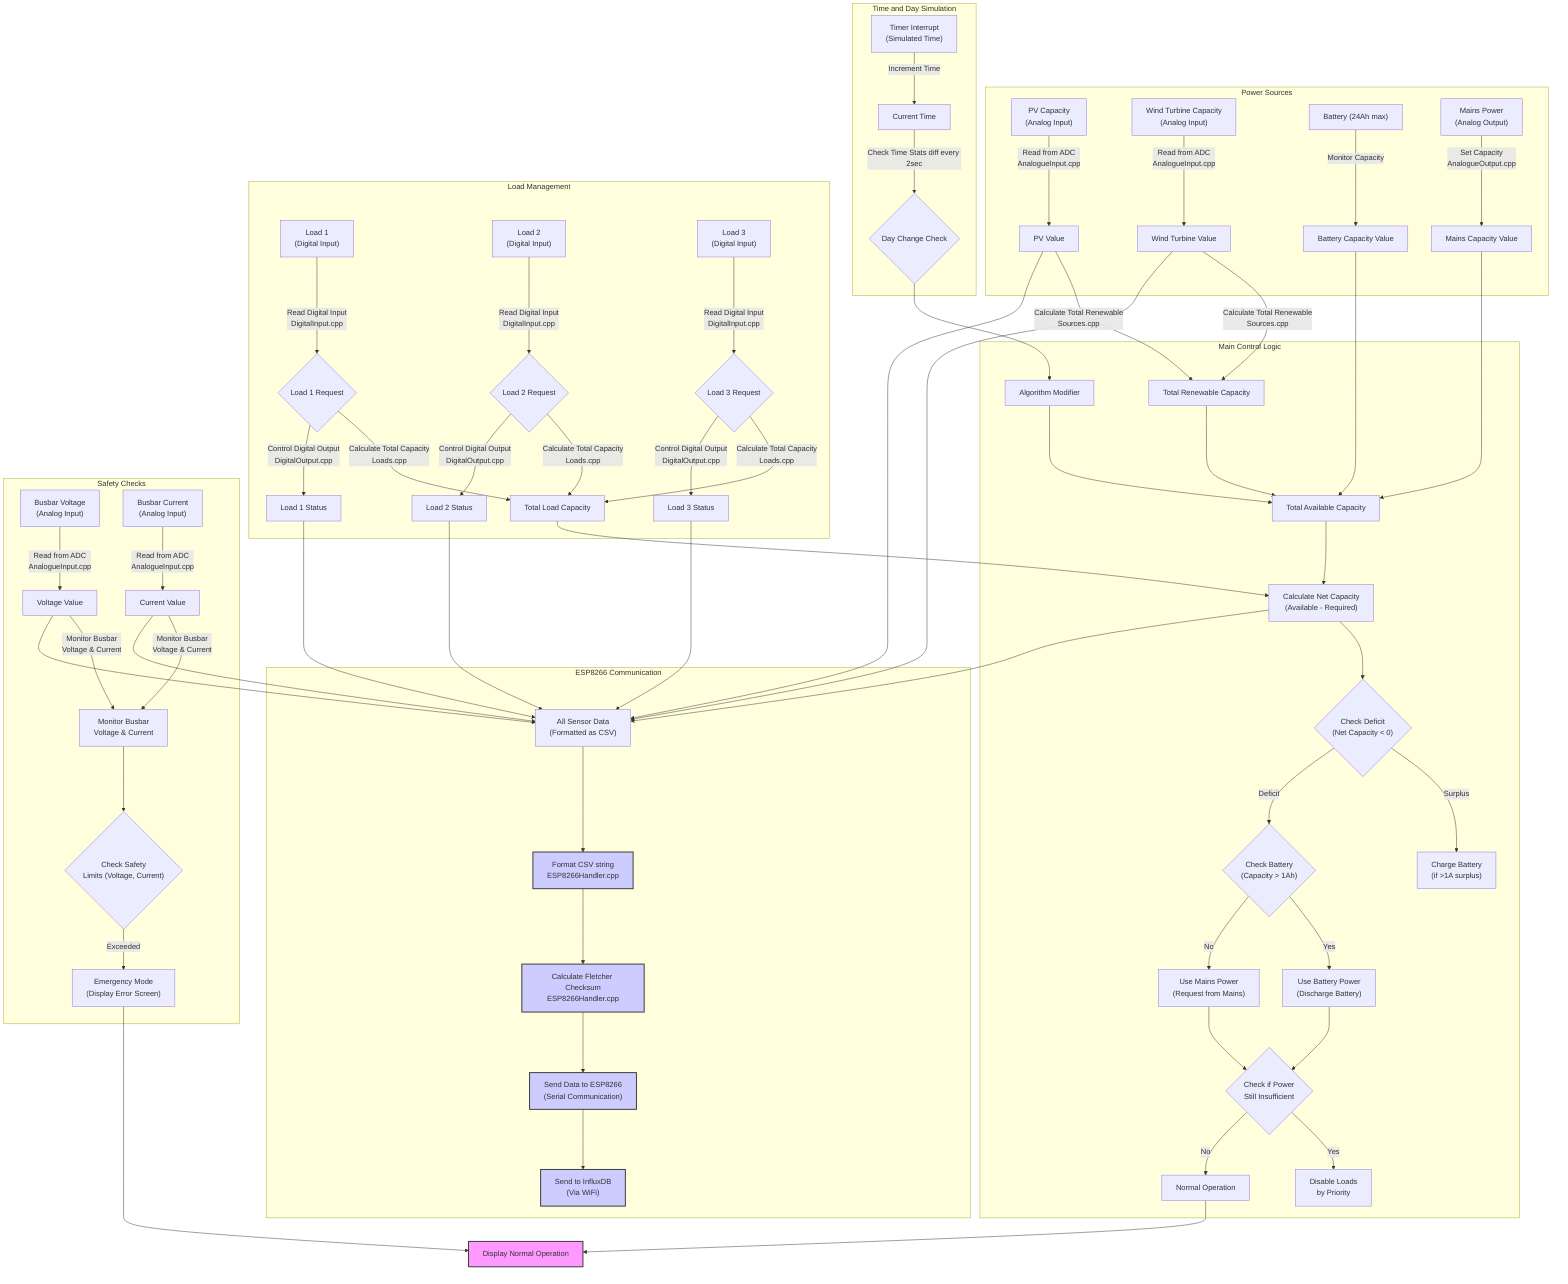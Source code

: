 graph TD
    subgraph "Power Sources"
        PV["PV Capacity\n(Analog Input)"]
        WT["Wind Turbine Capacity\n(Analog Input)"]
        BAT["Battery (24Ah max)"]
        MAINS["Mains Power\n(Analog Output)"]
        PV --> |Read from ADC\nAnalogueInput.cpp| PV_VAL["PV Value"]
        WT --> |Read from ADC\nAnalogueInput.cpp| WT_VAL["Wind Turbine Value"]
        BAT --> |Monitor Capacity| BAT_CAP["Battery Capacity Value"]
        MAINS --> |Set Capacity\nAnalogueOutput.cpp| MAINS_VAL["Mains Capacity Value"]
    end

    subgraph "Time and Day Simulation"
        TIMER["Timer Interrupt\n(Simulated Time)"]
        TIMER --> |Increment Time| TIME["Current Time"]
        TIME --> |Check Time Stats diff every 2sec| DAY_CHG{"Day Change Check"}
    end

    subgraph "Load Management"
        L1["Load 1\n(Digital Input)"]
        L2["Load 2\n(Digital Input)"]
        L3["Load 3\n(Digital Input)"]
        L1 --> |Read Digital Input\nDigitalInput.cpp| L1_REQ{"Load 1 Request"}
        L2 --> |Read Digital Input\nDigitalInput.cpp| L2_REQ{"Load 2 Request"}
        L3 --> |Read Digital Input\nDigitalInput.cpp| L3_REQ{"Load 3 Request"}
        L1_REQ & L2_REQ & L3_REQ --> |Calculate Total Capacity\nLoads.cpp| LCAP["Total Load Capacity"]
        L1_REQ --> |Control Digital Output\nDigitalOutput.cpp| L1_STATUS["Load 1 Status"]
        L2_REQ --> |Control Digital Output\nDigitalOutput.cpp| L2_STATUS["Load 2 Status"]
        L3_REQ --> |Control Digital Output\nDigitalOutput.cpp| L3_STATUS["Load 3 Status"]
    end

    subgraph "Main Control Logic"
        PV_VAL & WT_VAL --> |Calculate Total Renewable\nSources.cpp| TRC["Total Renewable Capacity"]
        TRC & BAT_CAP & MAINS_VAL --> TAVCAP["Total Available Capacity"]
        TAVCAP & LCAP --> NC["Calculate Net Capacity\n(Available - Required)"]
        NC --> CD{"Check Deficit\n(Net Capacity < 0)"}
        CD --> |Surplus| CHG["Charge Battery\n(if >1A surplus)"]
        CD --> |Deficit| BD{"Check Battery\n(Capacity > 1Ah)"}
        BD --> |Yes| USBAT["Use Battery Power\n(Discharge Battery)"]
        BD --> |No| UM["Use Mains Power\n(Request from Mains)"]
        USBAT & UM --> CHECK{"Check if Power\nStill Insufficient"}
        CHECK --> |Yes| DISABLE["Disable Loads\nby Priority"]
        CHECK --> |No| NORMAL["Normal Operation"]
        DAY_CHG --> ALG_MOD["Algorithm Modifier"]
    end

    subgraph "Safety Checks"
        VOLT["Busbar Voltage\n(Analog Input)"]
        CURR["Busbar Current\n(Analog Input)"]
        VOLT --> |Read from ADC\nAnalogueInput.cpp| VOLT_VAL["Voltage Value"]
        CURR --> |Read from ADC\nAnalogueInput.cpp| CURR_VAL["Current Value"]
        VOLT_VAL & CURR_VAL --> |Monitor Busbar\nVoltage & Current| MON["Monitor Busbar\nVoltage & Current"]
        MON --> SAFE{"Check Safety\nLimits (Voltage, Current)"}
        SAFE --> |Exceeded| EMG["Emergency Mode\n(Display Error Screen)"]
    end

    subgraph "ESP8266 Communication"
        ALL_DATA["All Sensor Data\n(Formatted as CSV)"]
        NC --> ALL_DATA
        PV_VAL --> ALL_DATA
        WT_VAL --> ALL_DATA
        VOLT_VAL --> ALL_DATA
        CURR_VAL --> ALL_DATA
        L1_STATUS --> ALL_DATA
        L2_STATUS --> ALL_DATA
        L3_STATUS --> ALL_DATA
        ALL_DATA --> FORMAT["Format CSV string\nESP8266Handler.cpp"]
        FORMAT --> CHECKSUM["Calculate Fletcher Checksum\nESP8266Handler.cpp"]
        CHECKSUM --> WIFI_SEND["Send Data to ESP8266\n(Serial Communication)"]
        WIFI_SEND --> INFLUX["Send to InfluxDB\n(Via WiFi)"]
    end

    EMG --> DISPLAY["Display Error on Screen"]
    NORMAL --> DISPLAY["Display Normal Operation"]
    ALG_MOD --> TAVCAP
    style DISPLAY fill:#f9f,stroke:#333,stroke-width:2px
    style FORMAT fill:#ccf,stroke:#333,stroke-width:2px
    style CHECKSUM fill:#ccf,stroke:#333,stroke-width:2px
    style WIFI_SEND fill:#ccf,stroke:#333,stroke-width:2px
    style INFLUX fill:#ccf,stroke:#333,stroke-width:2px
